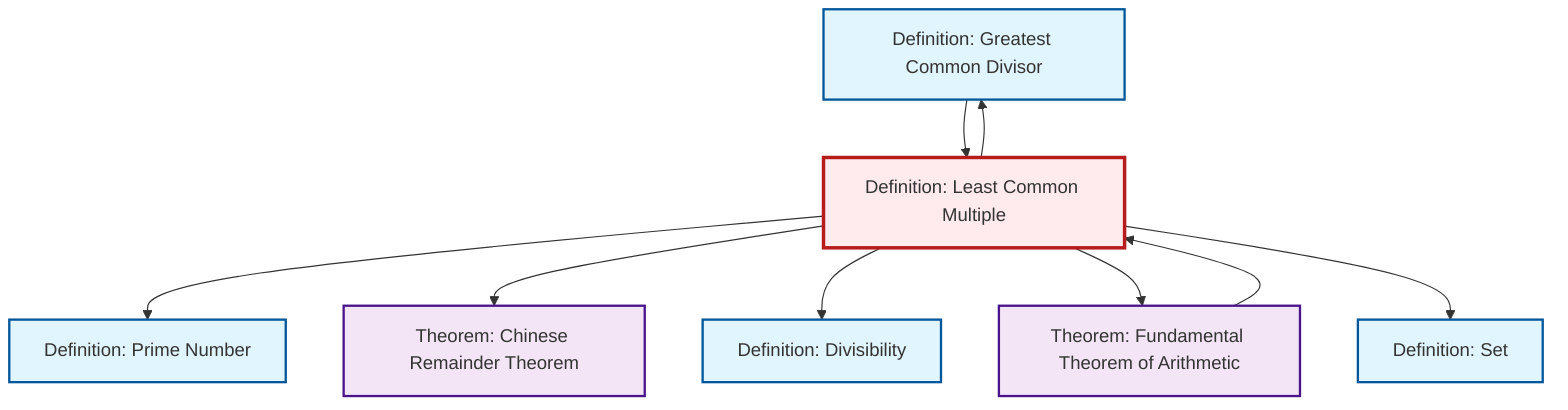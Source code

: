 graph TD
    classDef definition fill:#e1f5fe,stroke:#01579b,stroke-width:2px
    classDef theorem fill:#f3e5f5,stroke:#4a148c,stroke-width:2px
    classDef axiom fill:#fff3e0,stroke:#e65100,stroke-width:2px
    classDef example fill:#e8f5e9,stroke:#1b5e20,stroke-width:2px
    classDef current fill:#ffebee,stroke:#b71c1c,stroke-width:3px
    def-prime["Definition: Prime Number"]:::definition
    def-gcd["Definition: Greatest Common Divisor"]:::definition
    def-set["Definition: Set"]:::definition
    thm-chinese-remainder["Theorem: Chinese Remainder Theorem"]:::theorem
    thm-fundamental-arithmetic["Theorem: Fundamental Theorem of Arithmetic"]:::theorem
    def-lcm["Definition: Least Common Multiple"]:::definition
    def-divisibility["Definition: Divisibility"]:::definition
    def-lcm --> def-prime
    def-lcm --> thm-chinese-remainder
    def-lcm --> def-divisibility
    def-lcm --> thm-fundamental-arithmetic
    def-lcm --> def-gcd
    def-lcm --> def-set
    thm-fundamental-arithmetic --> def-lcm
    def-gcd --> def-lcm
    class def-lcm current
